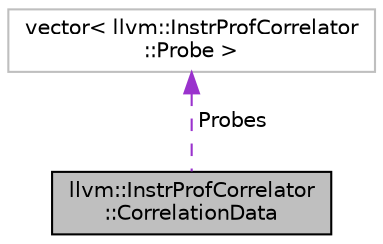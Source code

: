 digraph "llvm::InstrProfCorrelator::CorrelationData"
{
 // LATEX_PDF_SIZE
  bgcolor="transparent";
  edge [fontname="Helvetica",fontsize="10",labelfontname="Helvetica",labelfontsize="10"];
  node [fontname="Helvetica",fontsize="10",shape=record];
  Node1 [label="llvm::InstrProfCorrelator\l::CorrelationData",height=0.2,width=0.4,color="black", fillcolor="grey75", style="filled", fontcolor="black",tooltip=" "];
  Node2 -> Node1 [dir="back",color="darkorchid3",fontsize="10",style="dashed",label=" Probes" ,fontname="Helvetica"];
  Node2 [label="vector\< llvm::InstrProfCorrelator\l::Probe \>",height=0.2,width=0.4,color="grey75",tooltip=" "];
}
